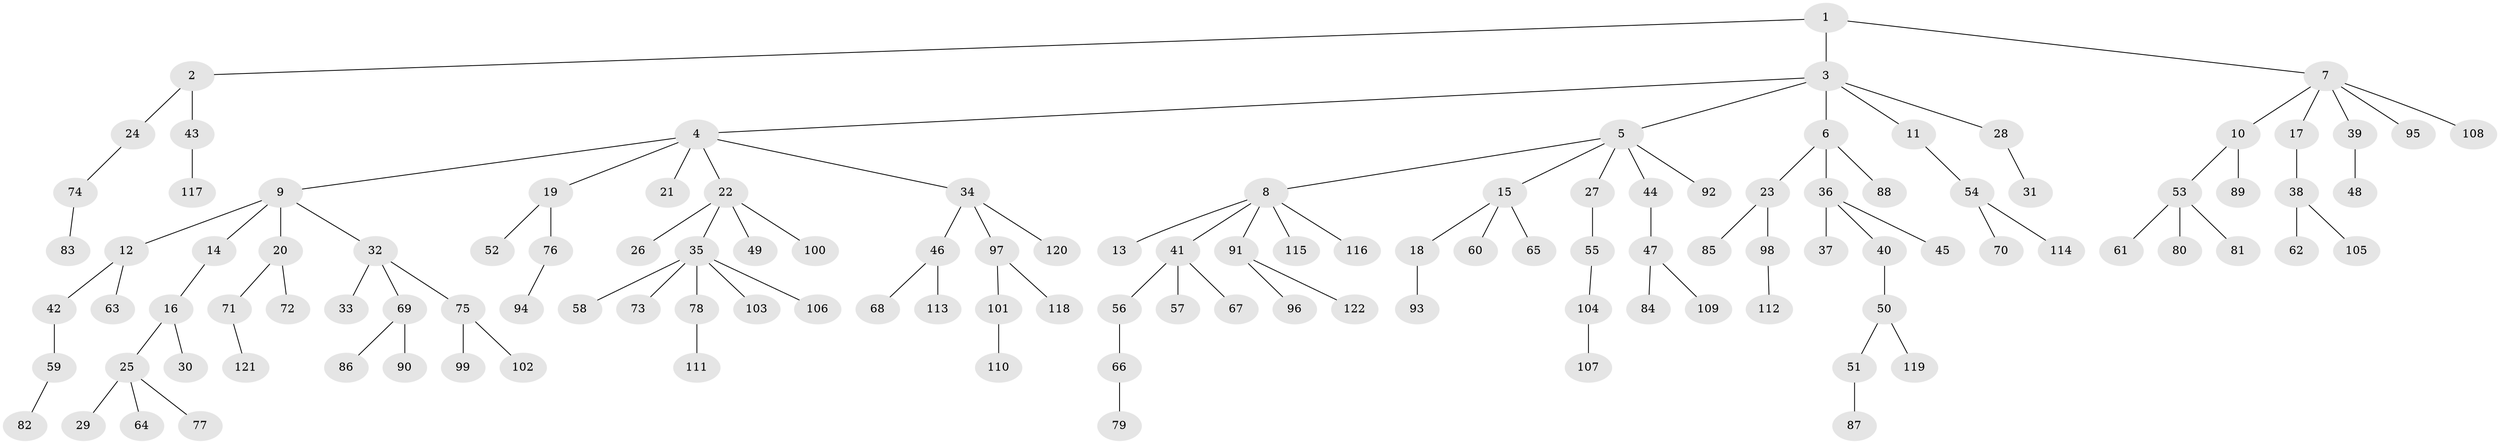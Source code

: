 // Generated by graph-tools (version 1.1) at 2025/53/03/09/25 04:53:30]
// undirected, 122 vertices, 121 edges
graph export_dot {
graph [start="1"]
  node [color=gray90,style=filled];
  1;
  2;
  3;
  4;
  5;
  6;
  7;
  8;
  9;
  10;
  11;
  12;
  13;
  14;
  15;
  16;
  17;
  18;
  19;
  20;
  21;
  22;
  23;
  24;
  25;
  26;
  27;
  28;
  29;
  30;
  31;
  32;
  33;
  34;
  35;
  36;
  37;
  38;
  39;
  40;
  41;
  42;
  43;
  44;
  45;
  46;
  47;
  48;
  49;
  50;
  51;
  52;
  53;
  54;
  55;
  56;
  57;
  58;
  59;
  60;
  61;
  62;
  63;
  64;
  65;
  66;
  67;
  68;
  69;
  70;
  71;
  72;
  73;
  74;
  75;
  76;
  77;
  78;
  79;
  80;
  81;
  82;
  83;
  84;
  85;
  86;
  87;
  88;
  89;
  90;
  91;
  92;
  93;
  94;
  95;
  96;
  97;
  98;
  99;
  100;
  101;
  102;
  103;
  104;
  105;
  106;
  107;
  108;
  109;
  110;
  111;
  112;
  113;
  114;
  115;
  116;
  117;
  118;
  119;
  120;
  121;
  122;
  1 -- 2;
  1 -- 3;
  1 -- 7;
  2 -- 24;
  2 -- 43;
  3 -- 4;
  3 -- 5;
  3 -- 6;
  3 -- 11;
  3 -- 28;
  4 -- 9;
  4 -- 19;
  4 -- 21;
  4 -- 22;
  4 -- 34;
  5 -- 8;
  5 -- 15;
  5 -- 27;
  5 -- 44;
  5 -- 92;
  6 -- 23;
  6 -- 36;
  6 -- 88;
  7 -- 10;
  7 -- 17;
  7 -- 39;
  7 -- 95;
  7 -- 108;
  8 -- 13;
  8 -- 41;
  8 -- 91;
  8 -- 115;
  8 -- 116;
  9 -- 12;
  9 -- 14;
  9 -- 20;
  9 -- 32;
  10 -- 53;
  10 -- 89;
  11 -- 54;
  12 -- 42;
  12 -- 63;
  14 -- 16;
  15 -- 18;
  15 -- 60;
  15 -- 65;
  16 -- 25;
  16 -- 30;
  17 -- 38;
  18 -- 93;
  19 -- 52;
  19 -- 76;
  20 -- 71;
  20 -- 72;
  22 -- 26;
  22 -- 35;
  22 -- 49;
  22 -- 100;
  23 -- 85;
  23 -- 98;
  24 -- 74;
  25 -- 29;
  25 -- 64;
  25 -- 77;
  27 -- 55;
  28 -- 31;
  32 -- 33;
  32 -- 69;
  32 -- 75;
  34 -- 46;
  34 -- 97;
  34 -- 120;
  35 -- 58;
  35 -- 73;
  35 -- 78;
  35 -- 103;
  35 -- 106;
  36 -- 37;
  36 -- 40;
  36 -- 45;
  38 -- 62;
  38 -- 105;
  39 -- 48;
  40 -- 50;
  41 -- 56;
  41 -- 57;
  41 -- 67;
  42 -- 59;
  43 -- 117;
  44 -- 47;
  46 -- 68;
  46 -- 113;
  47 -- 84;
  47 -- 109;
  50 -- 51;
  50 -- 119;
  51 -- 87;
  53 -- 61;
  53 -- 80;
  53 -- 81;
  54 -- 70;
  54 -- 114;
  55 -- 104;
  56 -- 66;
  59 -- 82;
  66 -- 79;
  69 -- 86;
  69 -- 90;
  71 -- 121;
  74 -- 83;
  75 -- 99;
  75 -- 102;
  76 -- 94;
  78 -- 111;
  91 -- 96;
  91 -- 122;
  97 -- 101;
  97 -- 118;
  98 -- 112;
  101 -- 110;
  104 -- 107;
}
